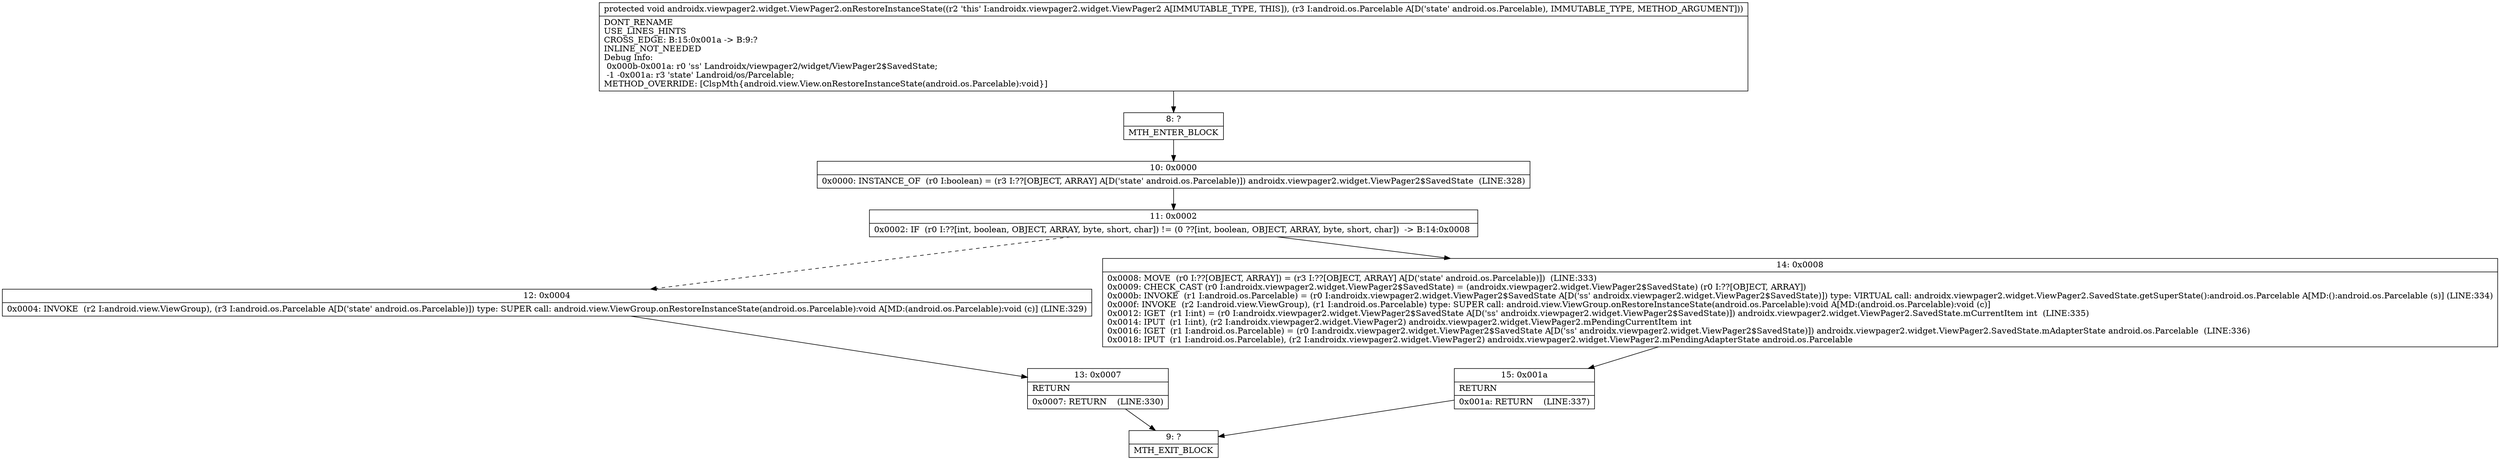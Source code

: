digraph "CFG forandroidx.viewpager2.widget.ViewPager2.onRestoreInstanceState(Landroid\/os\/Parcelable;)V" {
Node_8 [shape=record,label="{8\:\ ?|MTH_ENTER_BLOCK\l}"];
Node_10 [shape=record,label="{10\:\ 0x0000|0x0000: INSTANCE_OF  (r0 I:boolean) = (r3 I:??[OBJECT, ARRAY] A[D('state' android.os.Parcelable)]) androidx.viewpager2.widget.ViewPager2$SavedState  (LINE:328)\l}"];
Node_11 [shape=record,label="{11\:\ 0x0002|0x0002: IF  (r0 I:??[int, boolean, OBJECT, ARRAY, byte, short, char]) != (0 ??[int, boolean, OBJECT, ARRAY, byte, short, char])  \-\> B:14:0x0008 \l}"];
Node_12 [shape=record,label="{12\:\ 0x0004|0x0004: INVOKE  (r2 I:android.view.ViewGroup), (r3 I:android.os.Parcelable A[D('state' android.os.Parcelable)]) type: SUPER call: android.view.ViewGroup.onRestoreInstanceState(android.os.Parcelable):void A[MD:(android.os.Parcelable):void (c)] (LINE:329)\l}"];
Node_13 [shape=record,label="{13\:\ 0x0007|RETURN\l|0x0007: RETURN    (LINE:330)\l}"];
Node_9 [shape=record,label="{9\:\ ?|MTH_EXIT_BLOCK\l}"];
Node_14 [shape=record,label="{14\:\ 0x0008|0x0008: MOVE  (r0 I:??[OBJECT, ARRAY]) = (r3 I:??[OBJECT, ARRAY] A[D('state' android.os.Parcelable)])  (LINE:333)\l0x0009: CHECK_CAST (r0 I:androidx.viewpager2.widget.ViewPager2$SavedState) = (androidx.viewpager2.widget.ViewPager2$SavedState) (r0 I:??[OBJECT, ARRAY]) \l0x000b: INVOKE  (r1 I:android.os.Parcelable) = (r0 I:androidx.viewpager2.widget.ViewPager2$SavedState A[D('ss' androidx.viewpager2.widget.ViewPager2$SavedState)]) type: VIRTUAL call: androidx.viewpager2.widget.ViewPager2.SavedState.getSuperState():android.os.Parcelable A[MD:():android.os.Parcelable (s)] (LINE:334)\l0x000f: INVOKE  (r2 I:android.view.ViewGroup), (r1 I:android.os.Parcelable) type: SUPER call: android.view.ViewGroup.onRestoreInstanceState(android.os.Parcelable):void A[MD:(android.os.Parcelable):void (c)]\l0x0012: IGET  (r1 I:int) = (r0 I:androidx.viewpager2.widget.ViewPager2$SavedState A[D('ss' androidx.viewpager2.widget.ViewPager2$SavedState)]) androidx.viewpager2.widget.ViewPager2.SavedState.mCurrentItem int  (LINE:335)\l0x0014: IPUT  (r1 I:int), (r2 I:androidx.viewpager2.widget.ViewPager2) androidx.viewpager2.widget.ViewPager2.mPendingCurrentItem int \l0x0016: IGET  (r1 I:android.os.Parcelable) = (r0 I:androidx.viewpager2.widget.ViewPager2$SavedState A[D('ss' androidx.viewpager2.widget.ViewPager2$SavedState)]) androidx.viewpager2.widget.ViewPager2.SavedState.mAdapterState android.os.Parcelable  (LINE:336)\l0x0018: IPUT  (r1 I:android.os.Parcelable), (r2 I:androidx.viewpager2.widget.ViewPager2) androidx.viewpager2.widget.ViewPager2.mPendingAdapterState android.os.Parcelable \l}"];
Node_15 [shape=record,label="{15\:\ 0x001a|RETURN\l|0x001a: RETURN    (LINE:337)\l}"];
MethodNode[shape=record,label="{protected void androidx.viewpager2.widget.ViewPager2.onRestoreInstanceState((r2 'this' I:androidx.viewpager2.widget.ViewPager2 A[IMMUTABLE_TYPE, THIS]), (r3 I:android.os.Parcelable A[D('state' android.os.Parcelable), IMMUTABLE_TYPE, METHOD_ARGUMENT]))  | DONT_RENAME\lUSE_LINES_HINTS\lCROSS_EDGE: B:15:0x001a \-\> B:9:?\lINLINE_NOT_NEEDED\lDebug Info:\l  0x000b\-0x001a: r0 'ss' Landroidx\/viewpager2\/widget\/ViewPager2$SavedState;\l  \-1 \-0x001a: r3 'state' Landroid\/os\/Parcelable;\lMETHOD_OVERRIDE: [ClspMth\{android.view.View.onRestoreInstanceState(android.os.Parcelable):void\}]\l}"];
MethodNode -> Node_8;Node_8 -> Node_10;
Node_10 -> Node_11;
Node_11 -> Node_12[style=dashed];
Node_11 -> Node_14;
Node_12 -> Node_13;
Node_13 -> Node_9;
Node_14 -> Node_15;
Node_15 -> Node_9;
}

